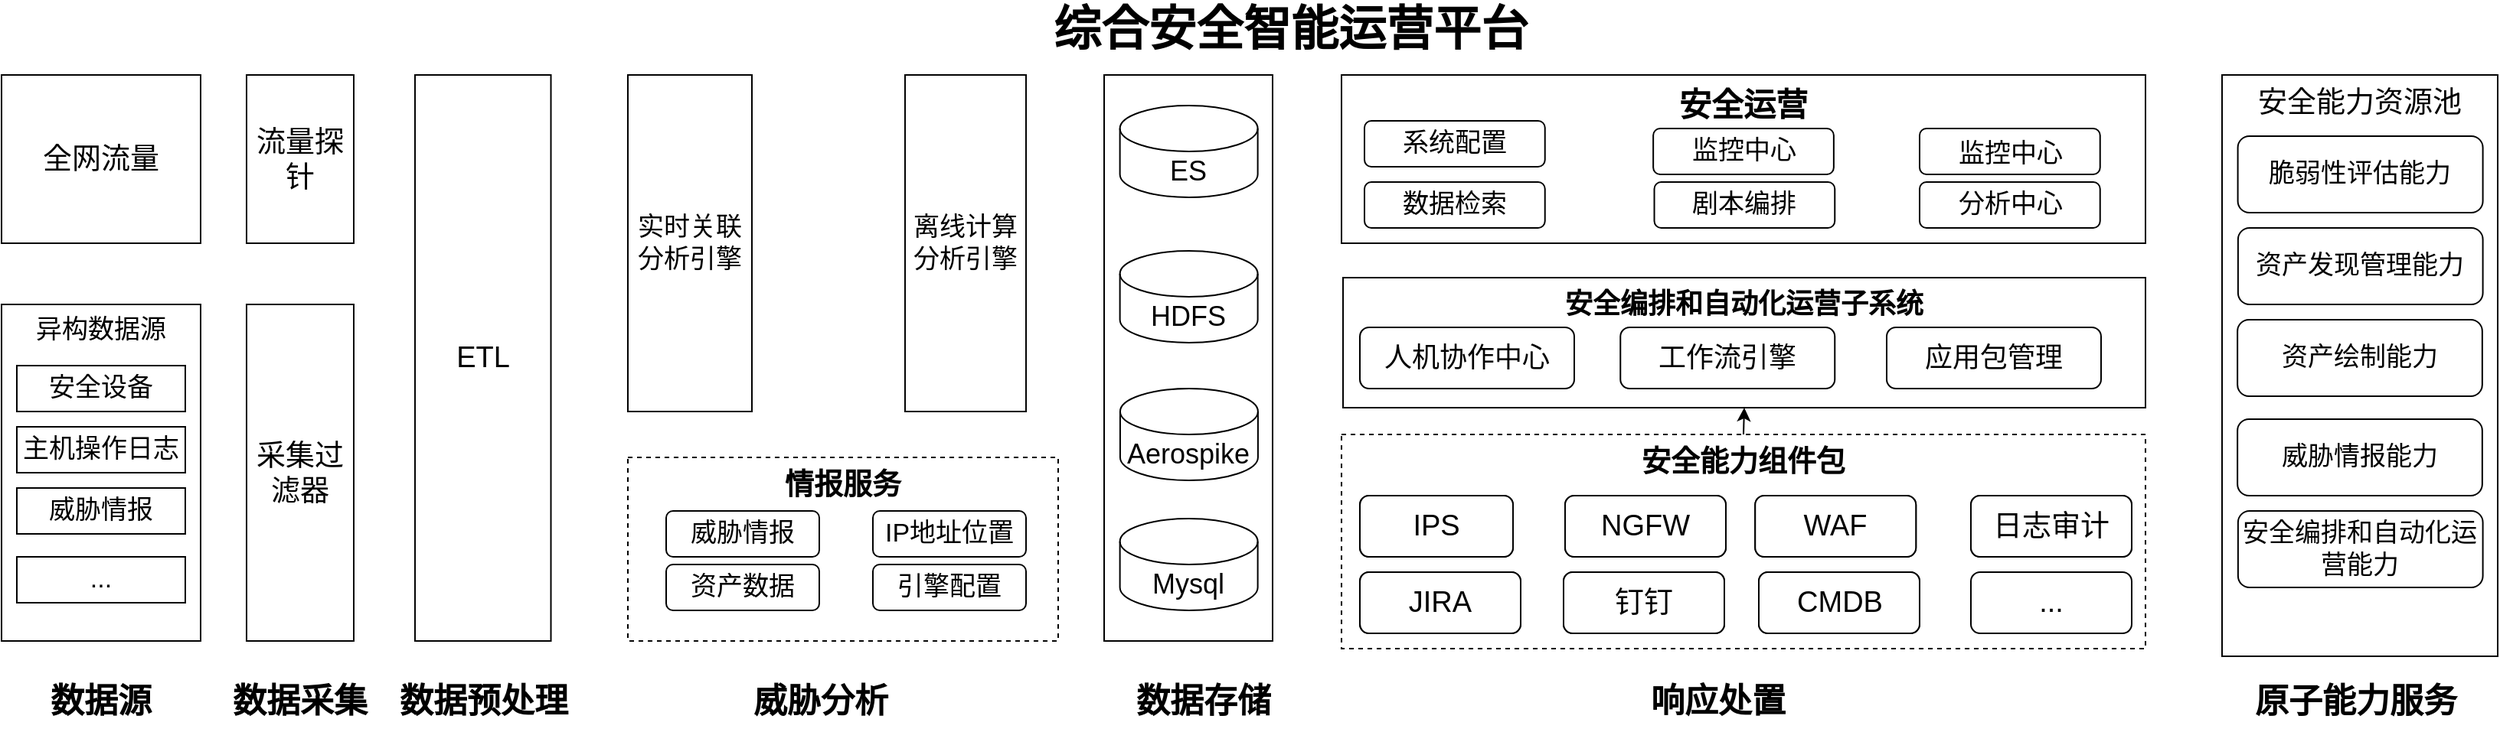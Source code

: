 <mxfile version="14.6.6" type="github">
  <diagram id="aFcd-sZfIuxCYyvOa6EC" name="Page-1">
    <mxGraphModel dx="2031" dy="1089" grid="1" gridSize="10" guides="1" tooltips="1" connect="1" arrows="1" fold="1" page="1" pageScale="1" pageWidth="827" pageHeight="1169" math="0" shadow="0">
      <root>
        <mxCell id="0" />
        <mxCell id="1" parent="0" />
        <mxCell id="FqToNLdHbUZbRF3IeUCB-69" value="安全能力资源池" style="rounded=0;whiteSpace=wrap;html=1;fontSize=19;verticalAlign=top;" vertex="1" parent="1">
          <mxGeometry x="1460" y="240" width="180" height="380" as="geometry" />
        </mxCell>
        <mxCell id="FqToNLdHbUZbRF3IeUCB-30" value="" style="rounded=0;whiteSpace=wrap;html=1;fontSize=17;align=center;" vertex="1" parent="1">
          <mxGeometry x="730" y="240" width="110" height="370" as="geometry" />
        </mxCell>
        <mxCell id="FqToNLdHbUZbRF3IeUCB-21" value="安全编排和自动化运营子系统" style="rounded=0;whiteSpace=wrap;html=1;verticalAlign=top;fontStyle=1;fontSize=18;" vertex="1" parent="1">
          <mxGeometry x="886" y="372.5" width="524" height="85" as="geometry" />
        </mxCell>
        <mxCell id="FqToNLdHbUZbRF3IeUCB-16" value="&lt;b&gt;情报服务&lt;/b&gt;" style="rounded=0;whiteSpace=wrap;html=1;fontSize=19;dashed=1;verticalAlign=top;" vertex="1" parent="1">
          <mxGeometry x="419" y="490" width="281" height="120" as="geometry" />
        </mxCell>
        <mxCell id="uNM0V1RIPhNdZ5J6F5W2-2" value="流量探针" style="rounded=0;whiteSpace=wrap;html=1;fontSize=19;" parent="1" vertex="1">
          <mxGeometry x="170" y="240" width="70" height="110" as="geometry" />
        </mxCell>
        <mxCell id="uNM0V1RIPhNdZ5J6F5W2-3" value="采集过滤器" style="rounded=0;whiteSpace=wrap;html=1;fontSize=19;" parent="1" vertex="1">
          <mxGeometry x="170" y="390" width="70" height="220" as="geometry" />
        </mxCell>
        <mxCell id="uNM0V1RIPhNdZ5J6F5W2-4" value="全网流量" style="rounded=0;whiteSpace=wrap;html=1;fontSize=19;" parent="1" vertex="1">
          <mxGeometry x="10" y="240" width="130" height="110" as="geometry" />
        </mxCell>
        <mxCell id="uNM0V1RIPhNdZ5J6F5W2-7" value="异构数据源" style="rounded=0;whiteSpace=wrap;html=1;verticalAlign=top;fontSize=17;" parent="1" vertex="1">
          <mxGeometry x="10" y="390" width="130" height="220" as="geometry" />
        </mxCell>
        <mxCell id="uNM0V1RIPhNdZ5J6F5W2-8" value="安全设备" style="rounded=0;whiteSpace=wrap;html=1;fontSize=17;" parent="1" vertex="1">
          <mxGeometry x="20" y="430" width="110" height="30" as="geometry" />
        </mxCell>
        <mxCell id="uNM0V1RIPhNdZ5J6F5W2-9" value="主机操作日志" style="rounded=0;whiteSpace=wrap;html=1;fontSize=17;" parent="1" vertex="1">
          <mxGeometry x="20" y="470" width="110" height="30" as="geometry" />
        </mxCell>
        <mxCell id="uNM0V1RIPhNdZ5J6F5W2-10" value="威胁情报" style="rounded=0;whiteSpace=wrap;html=1;fontSize=17;" parent="1" vertex="1">
          <mxGeometry x="20" y="510" width="110" height="30" as="geometry" />
        </mxCell>
        <mxCell id="uNM0V1RIPhNdZ5J6F5W2-12" value="..." style="rounded=0;whiteSpace=wrap;html=1;fontSize=17;" parent="1" vertex="1">
          <mxGeometry x="20" y="555" width="110" height="30" as="geometry" />
        </mxCell>
        <mxCell id="uNM0V1RIPhNdZ5J6F5W2-19" value="安全运营" style="rounded=0;whiteSpace=wrap;html=1;fontSize=21;align=center;verticalAlign=top;fontStyle=1" parent="1" vertex="1">
          <mxGeometry x="885" y="240" width="525" height="110" as="geometry" />
        </mxCell>
        <mxCell id="uNM0V1RIPhNdZ5J6F5W2-20" value="资产发现管理能力" style="rounded=1;whiteSpace=wrap;html=1;fontSize=17;" parent="1" vertex="1">
          <mxGeometry x="1470.45" y="340" width="159.85" height="50" as="geometry" />
        </mxCell>
        <mxCell id="uNM0V1RIPhNdZ5J6F5W2-23" value="系统配置" style="rounded=1;whiteSpace=wrap;html=1;fontSize=17;" parent="1" vertex="1">
          <mxGeometry x="900" y="270" width="117.87" height="30" as="geometry" />
        </mxCell>
        <mxCell id="uNM0V1RIPhNdZ5J6F5W2-30" value="ETL" style="rounded=0;whiteSpace=wrap;html=1;fontSize=19;align=center;" parent="1" vertex="1">
          <mxGeometry x="280" y="240" width="88.75" height="370" as="geometry" />
        </mxCell>
        <mxCell id="uNM0V1RIPhNdZ5J6F5W2-32" value="数据源" style="text;html=1;strokeColor=none;fillColor=none;align=center;verticalAlign=middle;whiteSpace=wrap;rounded=0;fontSize=22;fontStyle=1" parent="1" vertex="1">
          <mxGeometry x="40" y="640" width="70" height="20" as="geometry" />
        </mxCell>
        <mxCell id="uNM0V1RIPhNdZ5J6F5W2-35" value="数据预处理" style="text;html=1;strokeColor=none;fillColor=none;align=center;verticalAlign=middle;whiteSpace=wrap;rounded=0;fontSize=22;fontStyle=1" parent="1" vertex="1">
          <mxGeometry x="260" y="640" width="130" height="20" as="geometry" />
        </mxCell>
        <mxCell id="uNM0V1RIPhNdZ5J6F5W2-36" value="威胁分析" style="text;html=1;strokeColor=none;fillColor=none;align=center;verticalAlign=middle;whiteSpace=wrap;rounded=0;fontSize=22;fontStyle=1" parent="1" vertex="1">
          <mxGeometry x="480" y="640" width="130" height="20" as="geometry" />
        </mxCell>
        <mxCell id="uNM0V1RIPhNdZ5J6F5W2-37" value="响应处置" style="text;html=1;strokeColor=none;fillColor=none;align=center;verticalAlign=middle;whiteSpace=wrap;rounded=0;fontSize=22;fontStyle=1" parent="1" vertex="1">
          <mxGeometry x="1065.94" y="640" width="130" height="20" as="geometry" />
        </mxCell>
        <mxCell id="uNM0V1RIPhNdZ5J6F5W2-38" value="综合安全智能运营平台" style="text;html=1;strokeColor=none;fillColor=none;align=center;verticalAlign=middle;whiteSpace=wrap;rounded=0;fontSize=31;fontStyle=1" parent="1" vertex="1">
          <mxGeometry x="667" y="200" width="370" height="20" as="geometry" />
        </mxCell>
        <mxCell id="FqToNLdHbUZbRF3IeUCB-36" style="edgeStyle=orthogonalEdgeStyle;rounded=0;orthogonalLoop=1;jettySize=auto;html=1;exitX=0.5;exitY=0;exitDx=0;exitDy=0;entryX=0.5;entryY=1;entryDx=0;entryDy=0;fontSize=16;" edge="1" parent="1" source="uNM0V1RIPhNdZ5J6F5W2-40" target="FqToNLdHbUZbRF3IeUCB-21">
          <mxGeometry relative="1" as="geometry" />
        </mxCell>
        <mxCell id="uNM0V1RIPhNdZ5J6F5W2-40" value="&lt;b style=&quot;font-size: 19px;&quot;&gt;安全能力组件包&lt;/b&gt;" style="rounded=0;whiteSpace=wrap;html=1;fontSize=19;dashed=1;verticalAlign=top;" parent="1" vertex="1">
          <mxGeometry x="885" y="475" width="525" height="140" as="geometry" />
        </mxCell>
        <mxCell id="uNM0V1RIPhNdZ5J6F5W2-54" value="ES" style="shape=cylinder3;whiteSpace=wrap;html=1;boundedLbl=1;backgroundOutline=1;size=15;fontSize=18;align=center;" parent="1" vertex="1">
          <mxGeometry x="740.31" y="260" width="90" height="60" as="geometry" />
        </mxCell>
        <mxCell id="uNM0V1RIPhNdZ5J6F5W2-55" value="HDFS" style="shape=cylinder3;whiteSpace=wrap;html=1;boundedLbl=1;backgroundOutline=1;size=15;fontSize=18;align=center;" parent="1" vertex="1">
          <mxGeometry x="740.31" y="355" width="90" height="60" as="geometry" />
        </mxCell>
        <mxCell id="uNM0V1RIPhNdZ5J6F5W2-56" value="Aerospike" style="shape=cylinder3;whiteSpace=wrap;html=1;boundedLbl=1;backgroundOutline=1;size=15;fontSize=18;align=center;" parent="1" vertex="1">
          <mxGeometry x="740.46" y="445" width="90" height="60" as="geometry" />
        </mxCell>
        <mxCell id="uNM0V1RIPhNdZ5J6F5W2-57" value="Mysql" style="shape=cylinder3;whiteSpace=wrap;html=1;boundedLbl=1;backgroundOutline=1;size=15;fontSize=18;align=center;" parent="1" vertex="1">
          <mxGeometry x="740.31" y="530" width="90" height="60" as="geometry" />
        </mxCell>
        <mxCell id="uNM0V1RIPhNdZ5J6F5W2-58" value="IPS" style="rounded=1;whiteSpace=wrap;html=1;fontSize=19;align=center;" parent="1" vertex="1">
          <mxGeometry x="897" y="515" width="100" height="40" as="geometry" />
        </mxCell>
        <mxCell id="uNM0V1RIPhNdZ5J6F5W2-59" value="NGFW" style="rounded=1;whiteSpace=wrap;html=1;fontSize=19;align=center;" parent="1" vertex="1">
          <mxGeometry x="1031" y="515" width="105" height="40" as="geometry" />
        </mxCell>
        <mxCell id="uNM0V1RIPhNdZ5J6F5W2-60" value="WAF" style="rounded=1;whiteSpace=wrap;html=1;fontSize=19;align=center;" parent="1" vertex="1">
          <mxGeometry x="1155.12" y="515" width="105" height="40" as="geometry" />
        </mxCell>
        <mxCell id="uNM0V1RIPhNdZ5J6F5W2-61" value="日志审计" style="rounded=1;whiteSpace=wrap;html=1;fontSize=19;align=center;" parent="1" vertex="1">
          <mxGeometry x="1296" y="515" width="105" height="40" as="geometry" />
        </mxCell>
        <mxCell id="FqToNLdHbUZbRF3IeUCB-2" value="资产绘制能力" style="rounded=1;whiteSpace=wrap;html=1;fontSize=17;" vertex="1" parent="1">
          <mxGeometry x="1470.07" y="400" width="159.85" height="50" as="geometry" />
        </mxCell>
        <mxCell id="FqToNLdHbUZbRF3IeUCB-6" value="威胁情报" style="rounded=1;whiteSpace=wrap;html=1;fontSize=17;" vertex="1" parent="1">
          <mxGeometry x="444" y="525" width="100" height="30" as="geometry" />
        </mxCell>
        <mxCell id="FqToNLdHbUZbRF3IeUCB-10" value="IP地址位置" style="rounded=1;whiteSpace=wrap;html=1;fontSize=17;" vertex="1" parent="1">
          <mxGeometry x="579" y="525" width="100" height="30" as="geometry" />
        </mxCell>
        <mxCell id="FqToNLdHbUZbRF3IeUCB-12" value="JIRA" style="rounded=1;whiteSpace=wrap;html=1;fontSize=19;align=center;" vertex="1" parent="1">
          <mxGeometry x="897" y="565" width="105" height="40" as="geometry" />
        </mxCell>
        <mxCell id="FqToNLdHbUZbRF3IeUCB-13" value="钉钉" style="rounded=1;whiteSpace=wrap;html=1;fontSize=19;align=center;" vertex="1" parent="1">
          <mxGeometry x="1030" y="565" width="105" height="40" as="geometry" />
        </mxCell>
        <mxCell id="FqToNLdHbUZbRF3IeUCB-14" value="CMDB" style="rounded=1;whiteSpace=wrap;html=1;fontSize=19;align=center;" vertex="1" parent="1">
          <mxGeometry x="1157.5" y="565" width="105" height="40" as="geometry" />
        </mxCell>
        <mxCell id="FqToNLdHbUZbRF3IeUCB-15" value="..." style="rounded=1;whiteSpace=wrap;html=1;fontSize=19;align=center;" vertex="1" parent="1">
          <mxGeometry x="1296" y="565" width="105" height="40" as="geometry" />
        </mxCell>
        <mxCell id="FqToNLdHbUZbRF3IeUCB-24" value="监控中心" style="rounded=1;whiteSpace=wrap;html=1;fontSize=17;" vertex="1" parent="1">
          <mxGeometry x="1088.57" y="275" width="117.87" height="30" as="geometry" />
        </mxCell>
        <mxCell id="FqToNLdHbUZbRF3IeUCB-25" value="分析中心" style="rounded=1;whiteSpace=wrap;html=1;fontSize=17;" vertex="1" parent="1">
          <mxGeometry x="1262.5" y="310" width="117.87" height="30" as="geometry" />
        </mxCell>
        <mxCell id="FqToNLdHbUZbRF3IeUCB-26" value="数据检索" style="rounded=1;whiteSpace=wrap;html=1;fontSize=17;" vertex="1" parent="1">
          <mxGeometry x="900" y="310" width="117.87" height="30" as="geometry" />
        </mxCell>
        <mxCell id="FqToNLdHbUZbRF3IeUCB-28" value="剧本编排" style="rounded=1;whiteSpace=wrap;html=1;fontSize=17;" vertex="1" parent="1">
          <mxGeometry x="1089.26" y="310" width="117.87" height="30" as="geometry" />
        </mxCell>
        <mxCell id="FqToNLdHbUZbRF3IeUCB-31" value="数据存储" style="text;html=1;strokeColor=none;fillColor=none;align=center;verticalAlign=middle;whiteSpace=wrap;rounded=0;fontSize=22;fontStyle=1" vertex="1" parent="1">
          <mxGeometry x="730" y="640" width="130" height="20" as="geometry" />
        </mxCell>
        <mxCell id="FqToNLdHbUZbRF3IeUCB-33" value="人机协作中心" style="rounded=1;whiteSpace=wrap;html=1;fontSize=18;align=center;" vertex="1" parent="1">
          <mxGeometry x="897.0" y="405" width="140" height="40" as="geometry" />
        </mxCell>
        <mxCell id="FqToNLdHbUZbRF3IeUCB-34" value="工作流引擎" style="rounded=1;whiteSpace=wrap;html=1;fontSize=18;align=center;" vertex="1" parent="1">
          <mxGeometry x="1067.13" y="405" width="140" height="40" as="geometry" />
        </mxCell>
        <mxCell id="FqToNLdHbUZbRF3IeUCB-35" value="应用包管理" style="rounded=1;whiteSpace=wrap;html=1;fontSize=18;align=center;" vertex="1" parent="1">
          <mxGeometry x="1241" y="405" width="140" height="40" as="geometry" />
        </mxCell>
        <mxCell id="FqToNLdHbUZbRF3IeUCB-37" value="监控中心" style="rounded=1;whiteSpace=wrap;html=1;fontSize=17;verticalAlign=top;" vertex="1" parent="1">
          <mxGeometry x="1262.5" y="275" width="117.87" height="30" as="geometry" />
        </mxCell>
        <mxCell id="FqToNLdHbUZbRF3IeUCB-38" value="资产数据" style="rounded=1;whiteSpace=wrap;html=1;fontSize=17;" vertex="1" parent="1">
          <mxGeometry x="444" y="560" width="100" height="30" as="geometry" />
        </mxCell>
        <mxCell id="FqToNLdHbUZbRF3IeUCB-41" value="引擎配置" style="rounded=1;whiteSpace=wrap;html=1;fontSize=17;" vertex="1" parent="1">
          <mxGeometry x="579" y="560" width="100" height="30" as="geometry" />
        </mxCell>
        <mxCell id="FqToNLdHbUZbRF3IeUCB-43" value="数据采集" style="text;html=1;strokeColor=none;fillColor=none;align=center;verticalAlign=middle;whiteSpace=wrap;rounded=0;fontSize=22;fontStyle=1" vertex="1" parent="1">
          <mxGeometry x="160" y="640" width="90" height="20" as="geometry" />
        </mxCell>
        <mxCell id="FqToNLdHbUZbRF3IeUCB-45" value="离线计算分析引擎" style="rounded=0;whiteSpace=wrap;html=1;fontSize=17;" vertex="1" parent="1">
          <mxGeometry x="600" y="240" width="79" height="220" as="geometry" />
        </mxCell>
        <mxCell id="FqToNLdHbUZbRF3IeUCB-57" value="日志审计" style="rounded=1;whiteSpace=wrap;html=1;fontSize=19;align=center;" vertex="1" parent="1">
          <mxGeometry x="1296" y="515" width="105" height="40" as="geometry" />
        </mxCell>
        <mxCell id="FqToNLdHbUZbRF3IeUCB-58" value="WAF" style="rounded=1;whiteSpace=wrap;html=1;fontSize=19;align=center;" vertex="1" parent="1">
          <mxGeometry x="1155.12" y="515" width="105" height="40" as="geometry" />
        </mxCell>
        <mxCell id="FqToNLdHbUZbRF3IeUCB-59" value="NGFW" style="rounded=1;whiteSpace=wrap;html=1;fontSize=19;align=center;" vertex="1" parent="1">
          <mxGeometry x="1031" y="515" width="105" height="40" as="geometry" />
        </mxCell>
        <mxCell id="FqToNLdHbUZbRF3IeUCB-60" value="IPS" style="rounded=1;whiteSpace=wrap;html=1;fontSize=19;align=center;" vertex="1" parent="1">
          <mxGeometry x="897" y="515" width="100" height="40" as="geometry" />
        </mxCell>
        <mxCell id="FqToNLdHbUZbRF3IeUCB-61" value="JIRA" style="rounded=1;whiteSpace=wrap;html=1;fontSize=19;align=center;" vertex="1" parent="1">
          <mxGeometry x="897" y="565" width="105" height="40" as="geometry" />
        </mxCell>
        <mxCell id="FqToNLdHbUZbRF3IeUCB-62" value="钉钉" style="rounded=1;whiteSpace=wrap;html=1;fontSize=19;align=center;" vertex="1" parent="1">
          <mxGeometry x="1030" y="565" width="105" height="40" as="geometry" />
        </mxCell>
        <mxCell id="FqToNLdHbUZbRF3IeUCB-63" value="CMDB" style="rounded=1;whiteSpace=wrap;html=1;fontSize=19;align=center;" vertex="1" parent="1">
          <mxGeometry x="1157.5" y="565" width="105" height="40" as="geometry" />
        </mxCell>
        <mxCell id="FqToNLdHbUZbRF3IeUCB-64" value="实时关联分析引擎" style="rounded=0;whiteSpace=wrap;html=1;fontSize=17;" vertex="1" parent="1">
          <mxGeometry x="419" y="240" width="81" height="220" as="geometry" />
        </mxCell>
        <mxCell id="FqToNLdHbUZbRF3IeUCB-65" value="脆弱性评估能力" style="rounded=1;whiteSpace=wrap;html=1;fontSize=17;" vertex="1" parent="1">
          <mxGeometry x="1470.3" y="280" width="160" height="50" as="geometry" />
        </mxCell>
        <mxCell id="FqToNLdHbUZbRF3IeUCB-68" value="威胁情报能力" style="rounded=1;whiteSpace=wrap;html=1;fontSize=17;" vertex="1" parent="1">
          <mxGeometry x="1470.07" y="465" width="159.85" height="50" as="geometry" />
        </mxCell>
        <mxCell id="FqToNLdHbUZbRF3IeUCB-75" value="原子能力服务" style="text;html=1;strokeColor=none;fillColor=none;align=center;verticalAlign=middle;whiteSpace=wrap;rounded=0;fontSize=22;fontStyle=1" vertex="1" parent="1">
          <mxGeometry x="1470.07" y="640" width="155.22" height="20" as="geometry" />
        </mxCell>
        <mxCell id="FqToNLdHbUZbRF3IeUCB-76" style="edgeStyle=orthogonalEdgeStyle;rounded=0;orthogonalLoop=1;jettySize=auto;html=1;exitX=0.5;exitY=1;exitDx=0;exitDy=0;fontSize=19;" edge="1" parent="1" source="uNM0V1RIPhNdZ5J6F5W2-37" target="uNM0V1RIPhNdZ5J6F5W2-37">
          <mxGeometry relative="1" as="geometry" />
        </mxCell>
        <mxCell id="FqToNLdHbUZbRF3IeUCB-77" value="安全编排和自动化运营能力" style="rounded=1;whiteSpace=wrap;html=1;fontSize=17;" vertex="1" parent="1">
          <mxGeometry x="1470.45" y="525" width="159.85" height="50" as="geometry" />
        </mxCell>
      </root>
    </mxGraphModel>
  </diagram>
</mxfile>
